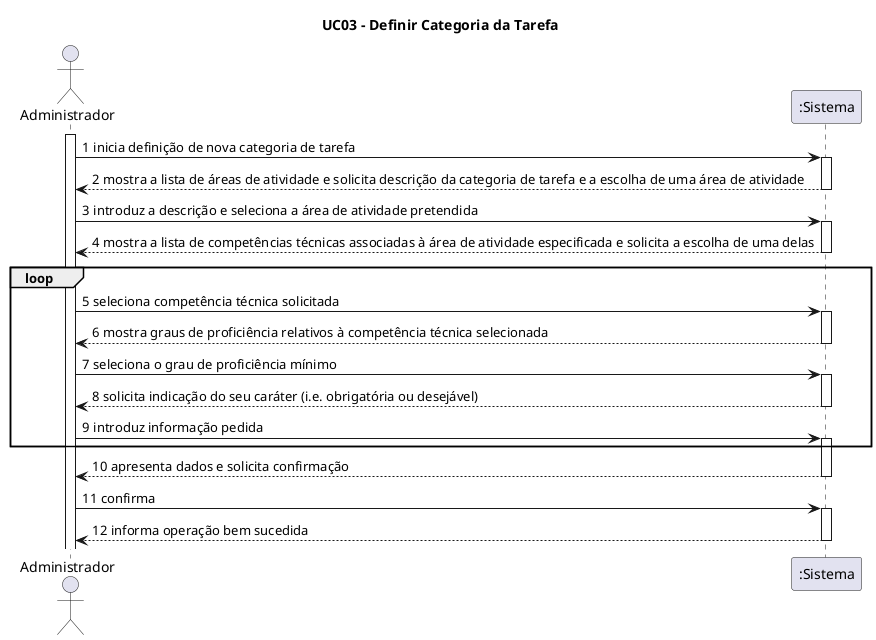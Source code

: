 @startuml

title UC03 - Definir Categoria da Tarefa

actor Administrador
activate Administrador

Administrador -> ":Sistema" : 1 inicia definição de nova categoria de tarefa
activate ":Sistema"

":Sistema" --> Administrador: 2 mostra a lista de áreas de atividade e solicita descrição da categoria de tarefa e a escolha de uma área de atividade
deactivate ":Sistema"

Administrador -> ":Sistema": 3 introduz a descrição e seleciona a área de atividade pretendida
activate ":Sistema"

":Sistema" --> Administrador: 4 mostra a lista de competências técnicas associadas à área de atividade especificada e solicita a escolha de uma delas
deactivate ":Sistema"

loop

Administrador -> ":Sistema": 5 seleciona competência técnica solicitada
activate ":Sistema"

":Sistema" --> Administrador: 6 mostra graus de proficiência relativos à competência técnica selecionada
deactivate ":Sistema"

Administrador -> ":Sistema": 7 seleciona o grau de proficiência mínimo
activate ":Sistema"

":Sistema" --> Administrador: 8 solicita indicação do seu caráter (i.e. obrigatória ou desejável)
deactivate ":Sistema"

Administrador -> ":Sistema": 9 introduz informação pedida
activate ":Sistema"

end

":Sistema" --> Administrador: 10 apresenta dados e solicita confirmação
deactivate ":Sistema"

Administrador -> ":Sistema": 11 confirma
activate ":Sistema"

":Sistema" --> Administrador: 12 informa operação bem sucedida
deactivate ":Sistema"
@enduml